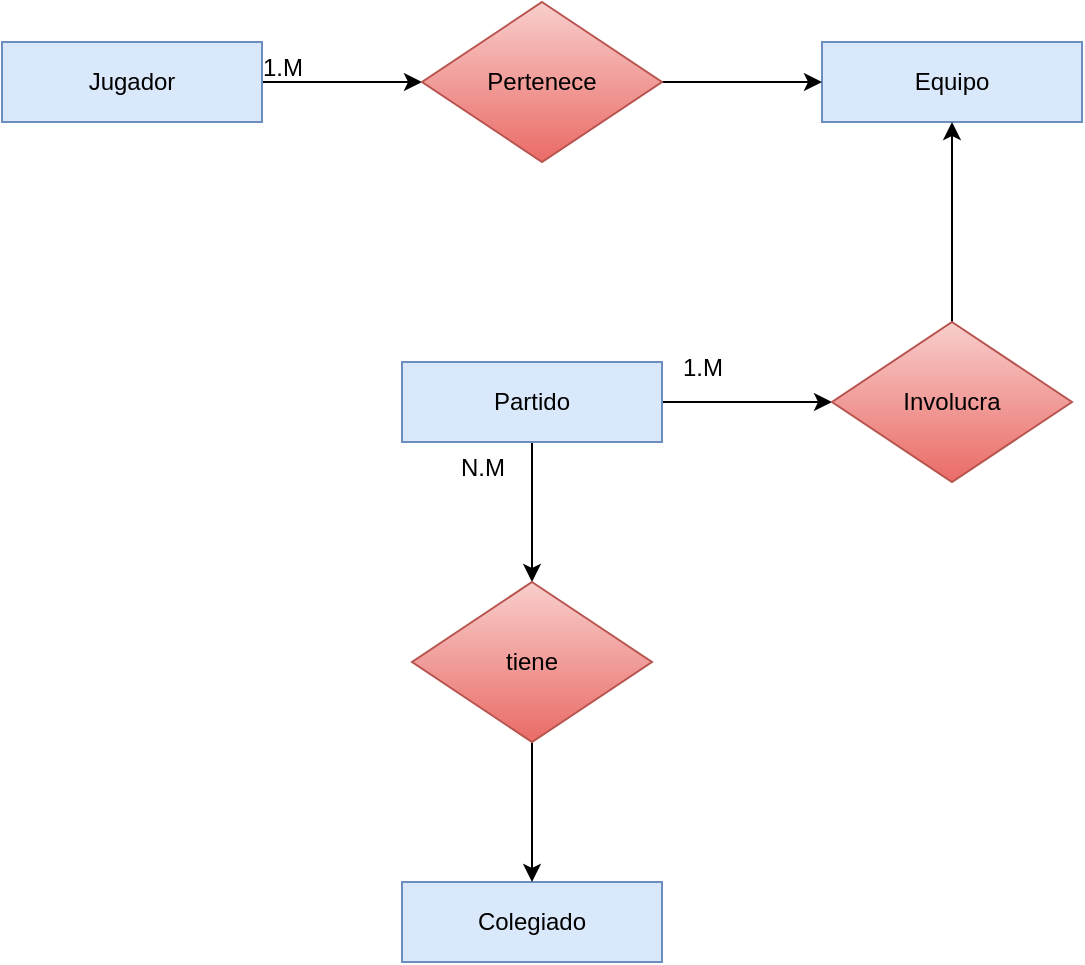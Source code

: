 <mxfile version="26.0.16">
  <diagram name="Página-1" id="hxM0-3gxIPmLHDWa0tyM">
    <mxGraphModel dx="1100" dy="585" grid="1" gridSize="10" guides="1" tooltips="1" connect="1" arrows="1" fold="1" page="1" pageScale="1" pageWidth="827" pageHeight="1169" math="0" shadow="0">
      <root>
        <mxCell id="0" />
        <mxCell id="1" parent="0" />
        <mxCell id="lcGFJCKf6TelR6gxPrj8-1" value="Colegiado" style="rounded=0;whiteSpace=wrap;html=1;fillColor=#dae8fc;strokeColor=#6c8ebf;" vertex="1" parent="1">
          <mxGeometry x="230" y="450" width="130" height="40" as="geometry" />
        </mxCell>
        <mxCell id="lcGFJCKf6TelR6gxPrj8-11" style="edgeStyle=orthogonalEdgeStyle;rounded=0;orthogonalLoop=1;jettySize=auto;html=1;exitX=1;exitY=0.5;exitDx=0;exitDy=0;" edge="1" parent="1" source="lcGFJCKf6TelR6gxPrj8-2" target="lcGFJCKf6TelR6gxPrj8-6">
          <mxGeometry relative="1" as="geometry" />
        </mxCell>
        <mxCell id="lcGFJCKf6TelR6gxPrj8-14" style="edgeStyle=orthogonalEdgeStyle;rounded=0;orthogonalLoop=1;jettySize=auto;html=1;exitX=0.5;exitY=1;exitDx=0;exitDy=0;entryX=0.5;entryY=0;entryDx=0;entryDy=0;" edge="1" parent="1" source="lcGFJCKf6TelR6gxPrj8-2" target="lcGFJCKf6TelR6gxPrj8-7">
          <mxGeometry relative="1" as="geometry" />
        </mxCell>
        <mxCell id="lcGFJCKf6TelR6gxPrj8-2" value="Partido" style="rounded=0;whiteSpace=wrap;html=1;fillColor=#dae8fc;strokeColor=#6c8ebf;" vertex="1" parent="1">
          <mxGeometry x="230" y="190" width="130" height="40" as="geometry" />
        </mxCell>
        <mxCell id="lcGFJCKf6TelR6gxPrj8-8" style="edgeStyle=orthogonalEdgeStyle;rounded=0;orthogonalLoop=1;jettySize=auto;html=1;exitX=1;exitY=0.5;exitDx=0;exitDy=0;entryX=0;entryY=0.5;entryDx=0;entryDy=0;" edge="1" parent="1" source="lcGFJCKf6TelR6gxPrj8-3" target="lcGFJCKf6TelR6gxPrj8-5">
          <mxGeometry relative="1" as="geometry" />
        </mxCell>
        <mxCell id="lcGFJCKf6TelR6gxPrj8-3" value="Jugador" style="rounded=0;whiteSpace=wrap;html=1;fillColor=#dae8fc;strokeColor=#6c8ebf;" vertex="1" parent="1">
          <mxGeometry x="30" y="30" width="130" height="40" as="geometry" />
        </mxCell>
        <mxCell id="lcGFJCKf6TelR6gxPrj8-4" value="Equipo" style="rounded=0;whiteSpace=wrap;html=1;fillColor=#dae8fc;strokeColor=#6c8ebf;" vertex="1" parent="1">
          <mxGeometry x="440" y="30" width="130" height="40" as="geometry" />
        </mxCell>
        <mxCell id="lcGFJCKf6TelR6gxPrj8-9" style="edgeStyle=orthogonalEdgeStyle;rounded=0;orthogonalLoop=1;jettySize=auto;html=1;exitX=1;exitY=0.5;exitDx=0;exitDy=0;entryX=0;entryY=0.5;entryDx=0;entryDy=0;" edge="1" parent="1" source="lcGFJCKf6TelR6gxPrj8-5" target="lcGFJCKf6TelR6gxPrj8-4">
          <mxGeometry relative="1" as="geometry" />
        </mxCell>
        <mxCell id="lcGFJCKf6TelR6gxPrj8-5" value="Pertenece" style="rhombus;whiteSpace=wrap;html=1;fillColor=#f8cecc;strokeColor=#b85450;gradientColor=#ea6b66;" vertex="1" parent="1">
          <mxGeometry x="240" y="10" width="120" height="80" as="geometry" />
        </mxCell>
        <mxCell id="lcGFJCKf6TelR6gxPrj8-12" style="edgeStyle=orthogonalEdgeStyle;rounded=0;orthogonalLoop=1;jettySize=auto;html=1;exitX=0.5;exitY=0;exitDx=0;exitDy=0;entryX=0.5;entryY=1;entryDx=0;entryDy=0;" edge="1" parent="1" source="lcGFJCKf6TelR6gxPrj8-6" target="lcGFJCKf6TelR6gxPrj8-4">
          <mxGeometry relative="1" as="geometry" />
        </mxCell>
        <mxCell id="lcGFJCKf6TelR6gxPrj8-6" value="Involucra" style="rhombus;whiteSpace=wrap;html=1;fillColor=#f8cecc;gradientColor=#ea6b66;strokeColor=#b85450;" vertex="1" parent="1">
          <mxGeometry x="445" y="170" width="120" height="80" as="geometry" />
        </mxCell>
        <mxCell id="lcGFJCKf6TelR6gxPrj8-15" style="edgeStyle=orthogonalEdgeStyle;rounded=0;orthogonalLoop=1;jettySize=auto;html=1;exitX=0.5;exitY=1;exitDx=0;exitDy=0;" edge="1" parent="1" source="lcGFJCKf6TelR6gxPrj8-7" target="lcGFJCKf6TelR6gxPrj8-1">
          <mxGeometry relative="1" as="geometry" />
        </mxCell>
        <mxCell id="lcGFJCKf6TelR6gxPrj8-7" value="tiene" style="rhombus;whiteSpace=wrap;html=1;fillColor=#f8cecc;gradientColor=#ea6b66;strokeColor=#b85450;" vertex="1" parent="1">
          <mxGeometry x="235" y="300" width="120" height="80" as="geometry" />
        </mxCell>
        <mxCell id="lcGFJCKf6TelR6gxPrj8-10" value="1.M" style="text;html=1;align=center;verticalAlign=middle;resizable=0;points=[];autosize=1;strokeColor=none;fillColor=none;" vertex="1" parent="1">
          <mxGeometry x="150" y="28" width="40" height="30" as="geometry" />
        </mxCell>
        <mxCell id="lcGFJCKf6TelR6gxPrj8-13" value="1.M" style="text;html=1;align=center;verticalAlign=middle;resizable=0;points=[];autosize=1;strokeColor=none;fillColor=none;" vertex="1" parent="1">
          <mxGeometry x="360" y="178" width="40" height="30" as="geometry" />
        </mxCell>
        <mxCell id="lcGFJCKf6TelR6gxPrj8-16" value="N.M" style="text;html=1;align=center;verticalAlign=middle;resizable=0;points=[];autosize=1;strokeColor=none;fillColor=none;" vertex="1" parent="1">
          <mxGeometry x="245" y="228" width="50" height="30" as="geometry" />
        </mxCell>
      </root>
    </mxGraphModel>
  </diagram>
</mxfile>
